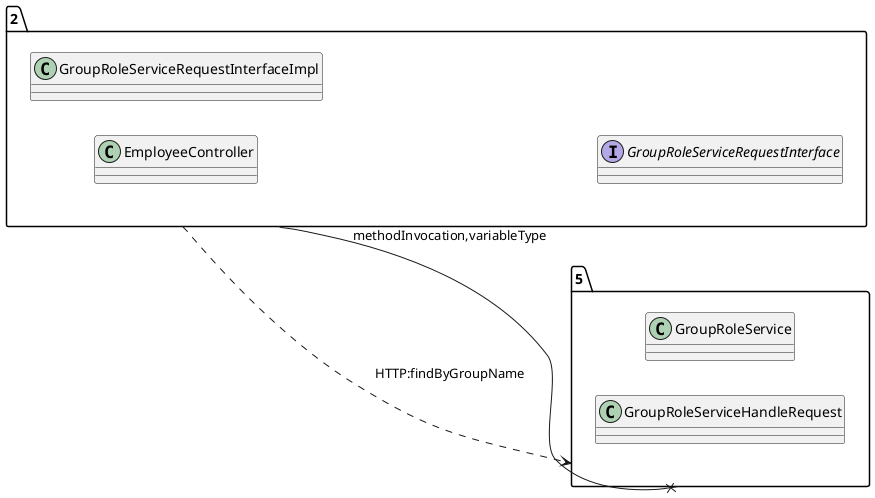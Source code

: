 @startuml 
allow_mixing
left to right direction
package "2"{
class EmployeeController
class GroupRoleServiceRequestInterfaceImpl
interface GroupRoleServiceRequestInterface

}
package "5"{
class GroupRoleService
class GroupRoleServiceHandleRequest

}
"2" --x "5":methodInvocation,variableType
"2" ..> "5":HTTP:findByGroupName
@enduml
